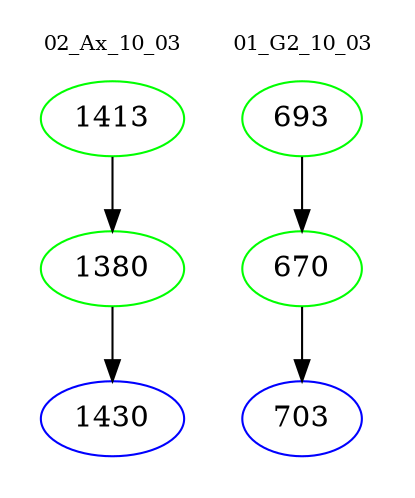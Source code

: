 digraph{
subgraph cluster_0 {
color = white
label = "02_Ax_10_03";
fontsize=10;
T0_1413 [label="1413", color="green"]
T0_1413 -> T0_1380 [color="black"]
T0_1380 [label="1380", color="green"]
T0_1380 -> T0_1430 [color="black"]
T0_1430 [label="1430", color="blue"]
}
subgraph cluster_1 {
color = white
label = "01_G2_10_03";
fontsize=10;
T1_693 [label="693", color="green"]
T1_693 -> T1_670 [color="black"]
T1_670 [label="670", color="green"]
T1_670 -> T1_703 [color="black"]
T1_703 [label="703", color="blue"]
}
}

